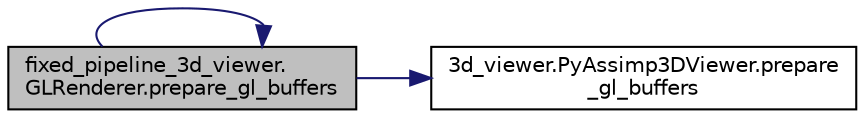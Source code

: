 digraph "fixed_pipeline_3d_viewer.GLRenderer.prepare_gl_buffers"
{
  edge [fontname="Helvetica",fontsize="10",labelfontname="Helvetica",labelfontsize="10"];
  node [fontname="Helvetica",fontsize="10",shape=record];
  rankdir="LR";
  Node1 [label="fixed_pipeline_3d_viewer.\lGLRenderer.prepare_gl_buffers",height=0.2,width=0.4,color="black", fillcolor="grey75", style="filled", fontcolor="black"];
  Node1 -> Node2 [color="midnightblue",fontsize="10",style="solid",fontname="Helvetica"];
  Node2 [label="3d_viewer.PyAssimp3DViewer.prepare\l_gl_buffers",height=0.2,width=0.4,color="black", fillcolor="white", style="filled",URL="$class3d__viewer_1_1_py_assimp3_d_viewer.html#ab9f84c7cc46027f60018ae5b093895c3"];
  Node1 -> Node1 [color="midnightblue",fontsize="10",style="solid",fontname="Helvetica"];
}
